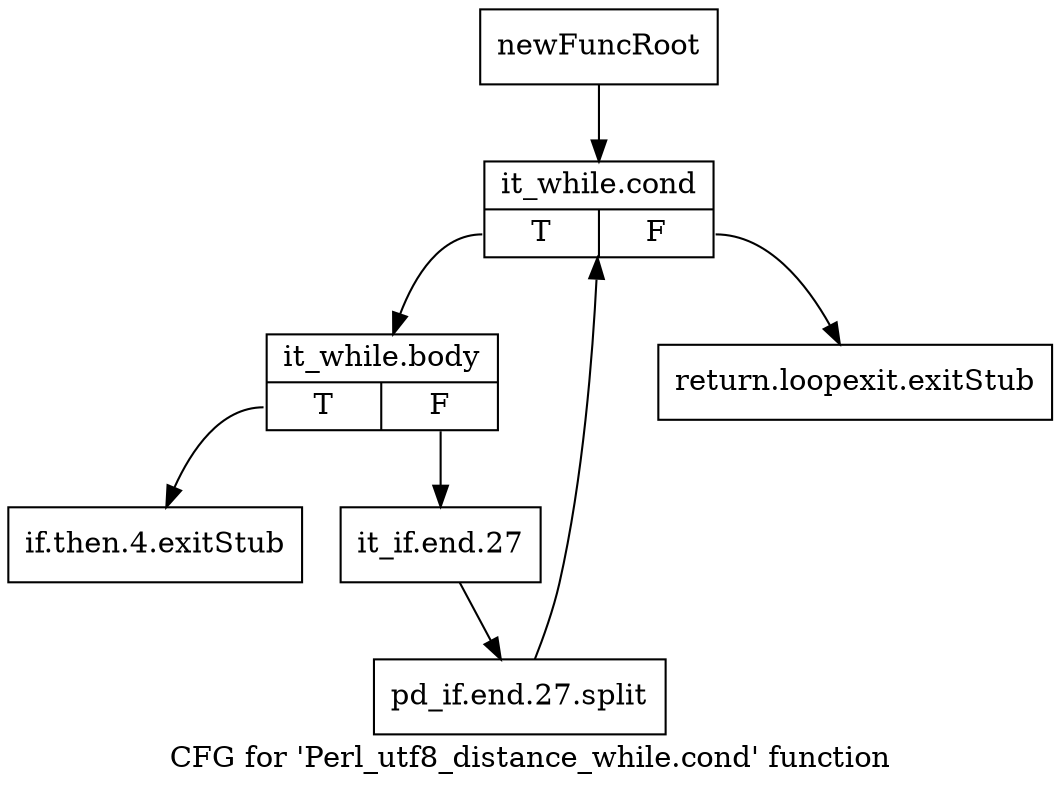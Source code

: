digraph "CFG for 'Perl_utf8_distance_while.cond' function" {
	label="CFG for 'Perl_utf8_distance_while.cond' function";

	Node0x57dd1b0 [shape=record,label="{newFuncRoot}"];
	Node0x57dd1b0 -> Node0x57dd2a0;
	Node0x57dd200 [shape=record,label="{return.loopexit.exitStub}"];
	Node0x57dd250 [shape=record,label="{if.then.4.exitStub}"];
	Node0x57dd2a0 [shape=record,label="{it_while.cond|{<s0>T|<s1>F}}"];
	Node0x57dd2a0:s0 -> Node0x57dd2f0;
	Node0x57dd2a0:s1 -> Node0x57dd200;
	Node0x57dd2f0 [shape=record,label="{it_while.body|{<s0>T|<s1>F}}"];
	Node0x57dd2f0:s0 -> Node0x57dd250;
	Node0x57dd2f0:s1 -> Node0x57dd340;
	Node0x57dd340 [shape=record,label="{it_if.end.27}"];
	Node0x57dd340 -> Node0x688d910;
	Node0x688d910 [shape=record,label="{pd_if.end.27.split}"];
	Node0x688d910 -> Node0x57dd2a0;
}

